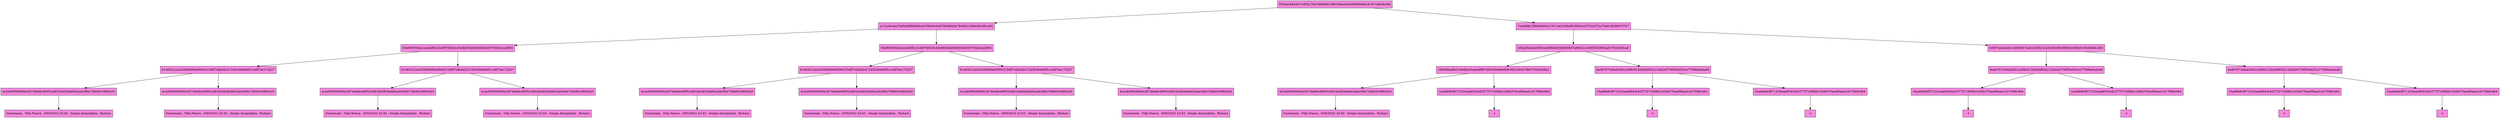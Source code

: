 digraph G {
nodesep=3; 
ranksep=1;
node[shape=box style = filled fillcolor="#F788DF"];
	NodoABB13648335[ label="6536ac84d467cc832c79a7d59dd61d8619bcc5ecdd506b9e818167ce8ef4c5fa"  ];
	NodoABB312116338[ label="a11b26c4ee7b99d3f99485bcd1506e6c0a978548fd3e7849d2129de50c961a94"];
NodoABB13648335->NodoABB312116338
	NodoABB312116338[ label="a11b26c4ee7b99d3f99485bcd1506e6c0a978548fd3e7849d2129de50c961a94"  ];
	NodoABB453211571[ label="9cb80f5f30a2cea4e0fb21b4f076f3e5c43e8b55bd640db5bb59700dc2ea4892"];
NodoABB312116338->NodoABB453211571
	NodoABB453211571[ label="9cb80f5f30a2cea4e0fb21b4f076f3e5c43e8b55bd640db5bb59700dc2ea4892"  ];
	NodoABB796684896[ label="61465412a42458bfb96e9594315df57afbdd247245b38e8d05c1a6f7de17d237"];
NodoABB453211571->NodoABB796684896
	NodoABB796684896[ label="61465412a42458bfb96e9594315df57afbdd247245b38e8d05c1a6f7de17d237"  ];
	NodoABB757108857[ label="4c2e8395b90d0e2874fa68cd0952c681bb4828afd62abb36fa728b65c58942d3"];
NodoABB796684896->NodoABB757108857
	NodoABB757108857[ label="4c2e8395b90d0e2874fa68cd0952c681bb4828afd62abb36fa728b65c58942d3"  ];
	NodoABB7571088574c2e8395b90d0e2874fa68cd0952c681bb4828afd62abb36fa728b65c58942d3[ label="Guatemala , Villa Nueva , 5/05/2022 22:43 , Sergie Arizandieta , Richars"  ];
NodoABB757108857->NodoABB7571088574c2e8395b90d0e2874fa68cd0952c681bb4828afd62abb36fa728b65c58942d3
	NodoABB1809787067[ label="4c2e8395b90d0e2874fa68cd0952c681bb4828afd62abb36fa728b65c58942d3" ];
NodoABB796684896->NodoABB1809787067
	NodoABB1809787067[ label="4c2e8395b90d0e2874fa68cd0952c681bb4828afd62abb36fa728b65c58942d3"  ];
	NodoABB18097870674c2e8395b90d0e2874fa68cd0952c681bb4828afd62abb36fa728b65c58942d3[ label="Guatemala , Villa Nueva , 5/05/2022 22:43 , Sergie Arizandieta , Richars"  ];
NodoABB1809787067->NodoABB18097870674c2e8395b90d0e2874fa68cd0952c681bb4828afd62abb36fa728b65c58942d3
	NodoABB1802598046[ label="61465412a42458bfb96e9594315df57afbdd247245b38e8d05c1a6f7de17d237" ];
NodoABB453211571->NodoABB1802598046
	NodoABB1802598046[ label="61465412a42458bfb96e9594315df57afbdd247245b38e8d05c1a6f7de17d237"  ];
	NodoABB659748578[ label="4c2e8395b90d0e2874fa68cd0952c681bb4828afd62abb36fa728b65c58942d3"];
NodoABB1802598046->NodoABB659748578
	NodoABB659748578[ label="4c2e8395b90d0e2874fa68cd0952c681bb4828afd62abb36fa728b65c58942d3"  ];
	NodoABB6597485784c2e8395b90d0e2874fa68cd0952c681bb4828afd62abb36fa728b65c58942d3[ label="Guatemala , Villa Nueva , 5/05/2022 22:43 , Sergie Arizandieta , Richars"  ];
NodoABB659748578->NodoABB6597485784c2e8395b90d0e2874fa68cd0952c681bb4828afd62abb36fa728b65c58942d3
	NodoABB240650537[ label="4c2e8395b90d0e2874fa68cd0952c681bb4828afd62abb36fa728b65c58942d3" ];
NodoABB1802598046->NodoABB240650537
	NodoABB240650537[ label="4c2e8395b90d0e2874fa68cd0952c681bb4828afd62abb36fa728b65c58942d3"  ];
	NodoABB2406505374c2e8395b90d0e2874fa68cd0952c681bb4828afd62abb36fa728b65c58942d3[ label="Guatemala , Villa Nueva , 5/05/2022 22:43 , Sergie Arizandieta , Richars"  ];
NodoABB240650537->NodoABB2406505374c2e8395b90d0e2874fa68cd0952c681bb4828afd62abb36fa728b65c58942d3
	NodoABB483422889[ label="9cb80f5f30a2cea4e0fb21b4f076f3e5c43e8b55bd640db5bb59700dc2ea4892" ];
NodoABB312116338->NodoABB483422889
	NodoABB483422889[ label="9cb80f5f30a2cea4e0fb21b4f076f3e5c43e8b55bd640db5bb59700dc2ea4892"  ];
	NodoABB2088051243[ label="61465412a42458bfb96e9594315df57afbdd247245b38e8d05c1a6f7de17d237"];
NodoABB483422889->NodoABB2088051243
	NodoABB2088051243[ label="61465412a42458bfb96e9594315df57afbdd247245b38e8d05c1a6f7de17d237"  ];
	NodoABB1277181601[ label="4c2e8395b90d0e2874fa68cd0952c681bb4828afd62abb36fa728b65c58942d3"];
NodoABB2088051243->NodoABB1277181601
	NodoABB1277181601[ label="4c2e8395b90d0e2874fa68cd0952c681bb4828afd62abb36fa728b65c58942d3"  ];
	NodoABB12771816014c2e8395b90d0e2874fa68cd0952c681bb4828afd62abb36fa728b65c58942d3[ label="Guatemala , Villa Nueva , 5/05/2022 22:43 , Sergie Arizandieta , Richars"  ];
NodoABB1277181601->NodoABB12771816014c2e8395b90d0e2874fa68cd0952c681bb4828afd62abb36fa728b65c58942d3
	NodoABB41903949[ label="4c2e8395b90d0e2874fa68cd0952c681bb4828afd62abb36fa728b65c58942d3" ];
NodoABB2088051243->NodoABB41903949
	NodoABB41903949[ label="4c2e8395b90d0e2874fa68cd0952c681bb4828afd62abb36fa728b65c58942d3"  ];
	NodoABB419039494c2e8395b90d0e2874fa68cd0952c681bb4828afd62abb36fa728b65c58942d3[ label="Guatemala , Villa Nueva , 5/05/2022 22:43 , Sergie Arizandieta , Richars"  ];
NodoABB41903949->NodoABB419039494c2e8395b90d0e2874fa68cd0952c681bb4828afd62abb36fa728b65c58942d3
	NodoABB488970385[ label="61465412a42458bfb96e9594315df57afbdd247245b38e8d05c1a6f7de17d237" ];
NodoABB483422889->NodoABB488970385
	NodoABB488970385[ label="61465412a42458bfb96e9594315df57afbdd247245b38e8d05c1a6f7de17d237"  ];
	NodoABB1209271652[ label="4c2e8395b90d0e2874fa68cd0952c681bb4828afd62abb36fa728b65c58942d3"];
NodoABB488970385->NodoABB1209271652
	NodoABB1209271652[ label="4c2e8395b90d0e2874fa68cd0952c681bb4828afd62abb36fa728b65c58942d3"  ];
	NodoABB12092716524c2e8395b90d0e2874fa68cd0952c681bb4828afd62abb36fa728b65c58942d3[ label="Guatemala , Villa Nueva , 5/05/2022 22:43 , Sergie Arizandieta , Richars"  ];
NodoABB1209271652->NodoABB12092716524c2e8395b90d0e2874fa68cd0952c681bb4828afd62abb36fa728b65c58942d3
	NodoABB93122545[ label="4c2e8395b90d0e2874fa68cd0952c681bb4828afd62abb36fa728b65c58942d3" ];
NodoABB488970385->NodoABB93122545
	NodoABB93122545[ label="4c2e8395b90d0e2874fa68cd0952c681bb4828afd62abb36fa728b65c58942d3"  ];
	NodoABB931225454c2e8395b90d0e2874fa68cd0952c681bb4828afd62abb36fa728b65c58942d3[ label="Guatemala , Villa Nueva , 5/05/2022 22:43 , Sergie Arizandieta , Richars"  ];
NodoABB93122545->NodoABB931225454c2e8395b90d0e2874fa68cd0952c681bb4828afd62abb36fa728b65c58942d3
	NodoABB2083562754[ label="7cdddf8a7f8040b95a11611a62536af61808a2c0761b372a75dd19b5f007f707" ];
NodoABB13648335->NodoABB2083562754
	NodoABB2083562754[ label="7cdddf8a7f8040b95a11611a62536af61808a2c0761b372a75dd19b5f007f707"  ];
	NodoABB1239731077[ label="453a28e4ab3350cec68fa9d30e983947a80621cd30f3f263962a5c7916c9dca0"];
NodoABB2083562754->NodoABB1239731077
	NodoABB1239731077[ label="453a28e4ab3350cec68fa9d30e983947a80621cd30f3f263962a5c7916c9dca0"  ];
	NodoABB557041912[ label="290d96ad9b51b9d8ce5eabeff067d93e56469efb9cf821b0cb78b97358a508b1"];
NodoABB1239731077->NodoABB557041912
	NodoABB557041912[ label="290d96ad9b51b9d8ce5eabeff067d93e56469efb9cf821b0cb78b97358a508b1"  ];
	NodoABB1134712904[ label="4c2e8395b90d0e2874fa68cd0952c681bb4828afd62abb36fa728b65c58942d3"];
NodoABB557041912->NodoABB1134712904
	NodoABB1134712904[ label="4c2e8395b90d0e2874fa68cd0952c681bb4828afd62abb36fa728b65c58942d3"  ];
	NodoABB11347129044c2e8395b90d0e2874fa68cd0952c681bb4828afd62abb36fa728b65c58942d3[ label="Guatemala , Villa Nueva , 5/05/2022 22:43 , Sergie Arizandieta , Richars"  ];
NodoABB1134712904->NodoABB11347129044c2e8395b90d0e2874fa68cd0952c681bb4828afd62abb36fa728b65c58942d3
	NodoABB985922955[ label="1bad6b8cf97131fceab8543e81f7757195fbb1d36b376ee994ad1cf17699c464" ];
NodoABB557041912->NodoABB985922955
	NodoABB985922955[ label="1bad6b8cf97131fceab8543e81f7757195fbb1d36b376ee994ad1cf17699c464"  ];
	NodoABB9859229551bad6b8cf97131fceab8543e81f7757195fbb1d36b376ee994ad1cf17699c464[ label="-1"  ];
NodoABB985922955->NodoABB9859229551bad6b8cf97131fceab8543e81f7757195fbb1d36b376ee994ad1cf17699c464
	NodoABB1435804085[ label="8a40707cb6ab2601e288c012fc6dd95d212dd2e0736f55e925ce77698a0ada46" ];
NodoABB1239731077->NodoABB1435804085
	NodoABB1435804085[ label="8a40707cb6ab2601e288c012fc6dd95d212dd2e0736f55e925ce77698a0ada46"  ];
	NodoABB1784662007[ label="1bad6b8cf97131fceab8543e81f7757195fbb1d36b376ee994ad1cf17699c464"];
NodoABB1435804085->NodoABB1784662007
	NodoABB1784662007[ label="1bad6b8cf97131fceab8543e81f7757195fbb1d36b376ee994ad1cf17699c464"  ];
	NodoABB17846620071bad6b8cf97131fceab8543e81f7757195fbb1d36b376ee994ad1cf17699c464[ label="-1"  ];
NodoABB1784662007->NodoABB17846620071bad6b8cf97131fceab8543e81f7757195fbb1d36b376ee994ad1cf17699c464
	NodoABB997110508[ label="1bad6b8cf97131fceab8543e81f7757195fbb1d36b376ee994ad1cf17699c464" ];
NodoABB1435804085->NodoABB997110508
	NodoABB997110508[ label="1bad6b8cf97131fceab8543e81f7757195fbb1d36b376ee994ad1cf17699c464"  ];
	NodoABB9971105081bad6b8cf97131fceab8543e81f7757195fbb1d36b376ee994ad1cf17699c464[ label="-1"  ];
NodoABB997110508->NodoABB9971105081bad6b8cf97131fceab8543e81f7757195fbb1d36b376ee994ad1cf17699c464
	NodoABB509886383[ label="6c957ee4a2cbc10e60047a462453621e20c56b98438944b39db010bdd4f4c264" ];
NodoABB2083562754->NodoABB509886383
	NodoABB509886383[ label="6c957ee4a2cbc10e60047a462453621e20c56b98438944b39db010bdd4f4c264"  ];
	NodoABB1854778591[ label="8a40707cb6ab2601e288c012fc6dd95d212dd2e0736f55e925ce77698a0ada46"];
NodoABB509886383->NodoABB1854778591
	NodoABB1854778591[ label="8a40707cb6ab2601e288c012fc6dd95d212dd2e0736f55e925ce77698a0ada46"  ];
	NodoABB2054798982[ label="1bad6b8cf97131fceab8543e81f7757195fbb1d36b376ee994ad1cf17699c464"];
NodoABB1854778591->NodoABB2054798982
	NodoABB2054798982[ label="1bad6b8cf97131fceab8543e81f7757195fbb1d36b376ee994ad1cf17699c464"  ];
	NodoABB20547989821bad6b8cf97131fceab8543e81f7757195fbb1d36b376ee994ad1cf17699c464[ label="-1"  ];
NodoABB2054798982->NodoABB20547989821bad6b8cf97131fceab8543e81f7757195fbb1d36b376ee994ad1cf17699c464
	NodoABB885951223[ label="1bad6b8cf97131fceab8543e81f7757195fbb1d36b376ee994ad1cf17699c464" ];
NodoABB1854778591->NodoABB885951223
	NodoABB885951223[ label="1bad6b8cf97131fceab8543e81f7757195fbb1d36b376ee994ad1cf17699c464"  ];
	NodoABB8859512231bad6b8cf97131fceab8543e81f7757195fbb1d36b376ee994ad1cf17699c464[ label="-1"  ];
NodoABB885951223->NodoABB8859512231bad6b8cf97131fceab8543e81f7757195fbb1d36b376ee994ad1cf17699c464
	NodoABB191382150[ label="8a40707cb6ab2601e288c012fc6dd95d212dd2e0736f55e925ce77698a0ada46" ];
NodoABB509886383->NodoABB191382150
	NodoABB191382150[ label="8a40707cb6ab2601e288c012fc6dd95d212dd2e0736f55e925ce77698a0ada46"  ];
	NodoABB142666848[ label="1bad6b8cf97131fceab8543e81f7757195fbb1d36b376ee994ad1cf17699c464"];
NodoABB191382150->NodoABB142666848
	NodoABB142666848[ label="1bad6b8cf97131fceab8543e81f7757195fbb1d36b376ee994ad1cf17699c464"  ];
	NodoABB1426668481bad6b8cf97131fceab8543e81f7757195fbb1d36b376ee994ad1cf17699c464[ label="-1"  ];
NodoABB142666848->NodoABB1426668481bad6b8cf97131fceab8543e81f7757195fbb1d36b376ee994ad1cf17699c464
	NodoABB1060830840[ label="1bad6b8cf97131fceab8543e81f7757195fbb1d36b376ee994ad1cf17699c464" ];
NodoABB191382150->NodoABB1060830840
	NodoABB1060830840[ label="1bad6b8cf97131fceab8543e81f7757195fbb1d36b376ee994ad1cf17699c464"  ];
	NodoABB10608308401bad6b8cf97131fceab8543e81f7757195fbb1d36b376ee994ad1cf17699c464[ label="-1"  ];
NodoABB1060830840->NodoABB10608308401bad6b8cf97131fceab8543e81f7757195fbb1d36b376ee994ad1cf17699c464
}